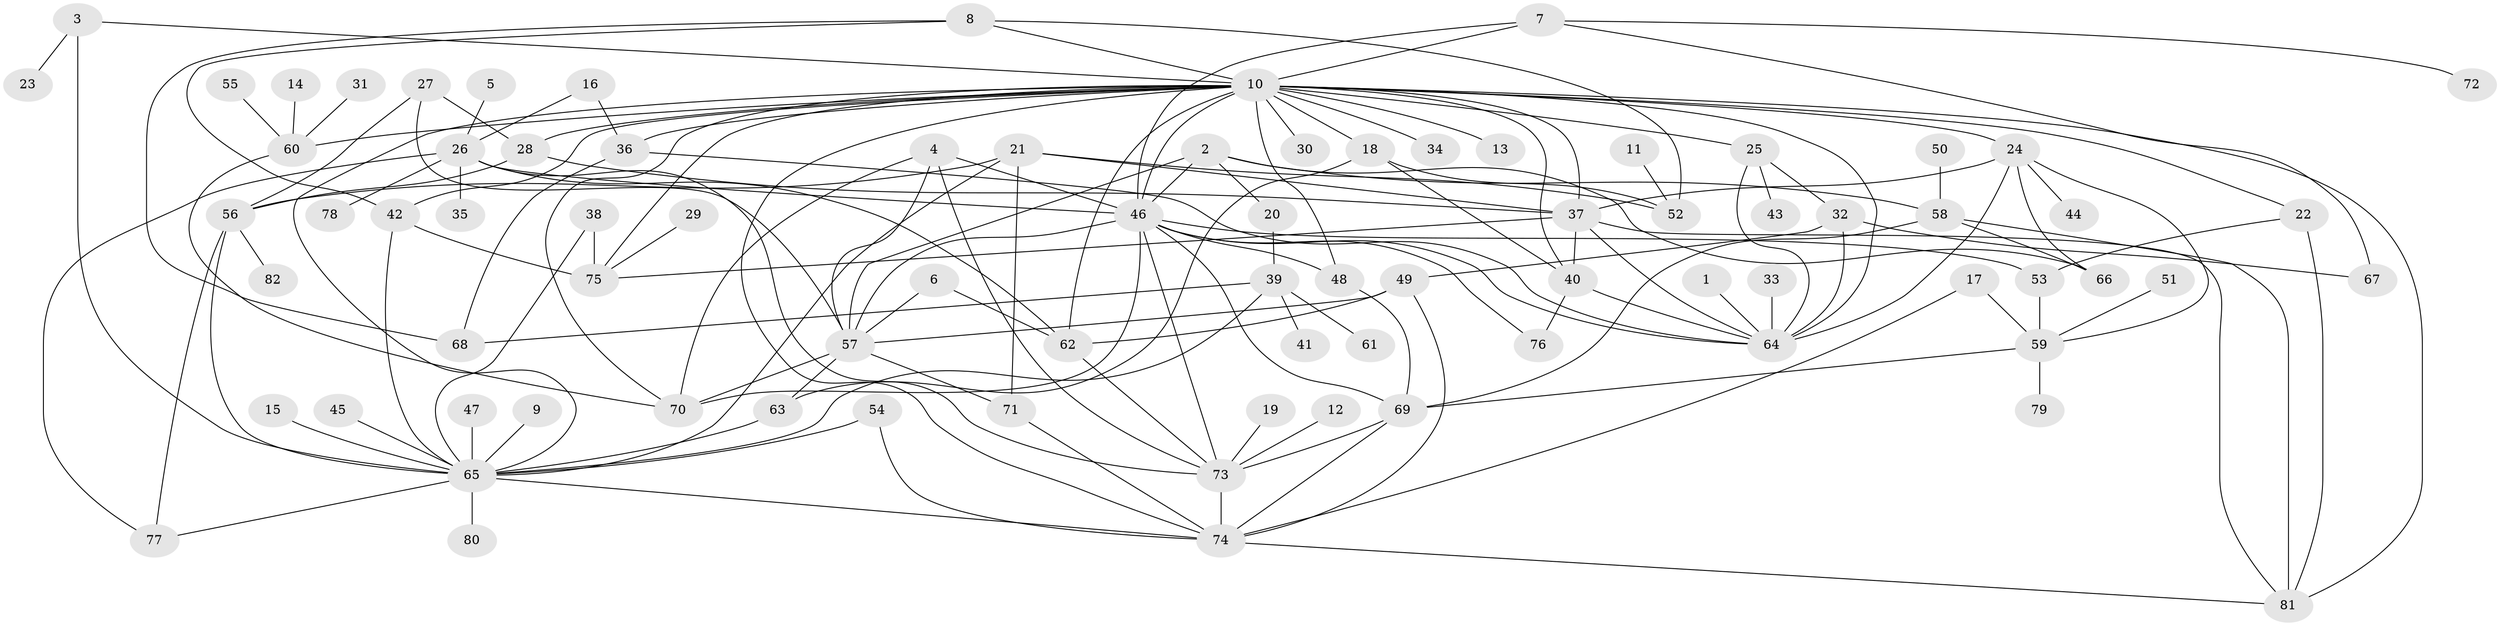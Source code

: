 // original degree distribution, {29: 0.007352941176470588, 12: 0.007352941176470588, 2: 0.16911764705882354, 17: 0.014705882352941176, 9: 0.022058823529411766, 5: 0.09558823529411764, 1: 0.4338235294117647, 3: 0.11029411764705882, 6: 0.04411764705882353, 11: 0.007352941176470588, 7: 0.014705882352941176, 4: 0.07352941176470588}
// Generated by graph-tools (version 1.1) at 2025/36/03/04/25 23:36:54]
// undirected, 82 vertices, 150 edges
graph export_dot {
  node [color=gray90,style=filled];
  1;
  2;
  3;
  4;
  5;
  6;
  7;
  8;
  9;
  10;
  11;
  12;
  13;
  14;
  15;
  16;
  17;
  18;
  19;
  20;
  21;
  22;
  23;
  24;
  25;
  26;
  27;
  28;
  29;
  30;
  31;
  32;
  33;
  34;
  35;
  36;
  37;
  38;
  39;
  40;
  41;
  42;
  43;
  44;
  45;
  46;
  47;
  48;
  49;
  50;
  51;
  52;
  53;
  54;
  55;
  56;
  57;
  58;
  59;
  60;
  61;
  62;
  63;
  64;
  65;
  66;
  67;
  68;
  69;
  70;
  71;
  72;
  73;
  74;
  75;
  76;
  77;
  78;
  79;
  80;
  81;
  82;
  1 -- 64 [weight=1.0];
  2 -- 20 [weight=1.0];
  2 -- 46 [weight=1.0];
  2 -- 57 [weight=1.0];
  2 -- 58 [weight=1.0];
  2 -- 66 [weight=1.0];
  3 -- 10 [weight=1.0];
  3 -- 23 [weight=1.0];
  3 -- 65 [weight=1.0];
  4 -- 46 [weight=1.0];
  4 -- 57 [weight=1.0];
  4 -- 70 [weight=1.0];
  4 -- 73 [weight=1.0];
  5 -- 26 [weight=1.0];
  6 -- 57 [weight=1.0];
  6 -- 62 [weight=1.0];
  7 -- 10 [weight=1.0];
  7 -- 46 [weight=1.0];
  7 -- 67 [weight=1.0];
  7 -- 72 [weight=1.0];
  8 -- 10 [weight=1.0];
  8 -- 42 [weight=1.0];
  8 -- 52 [weight=1.0];
  8 -- 68 [weight=1.0];
  9 -- 65 [weight=1.0];
  10 -- 13 [weight=1.0];
  10 -- 18 [weight=1.0];
  10 -- 22 [weight=1.0];
  10 -- 24 [weight=1.0];
  10 -- 25 [weight=1.0];
  10 -- 28 [weight=1.0];
  10 -- 30 [weight=1.0];
  10 -- 34 [weight=1.0];
  10 -- 36 [weight=2.0];
  10 -- 37 [weight=1.0];
  10 -- 40 [weight=1.0];
  10 -- 42 [weight=1.0];
  10 -- 46 [weight=1.0];
  10 -- 48 [weight=1.0];
  10 -- 60 [weight=1.0];
  10 -- 62 [weight=1.0];
  10 -- 64 [weight=2.0];
  10 -- 65 [weight=1.0];
  10 -- 70 [weight=1.0];
  10 -- 74 [weight=1.0];
  10 -- 75 [weight=1.0];
  10 -- 81 [weight=1.0];
  11 -- 52 [weight=1.0];
  12 -- 73 [weight=1.0];
  14 -- 60 [weight=1.0];
  15 -- 65 [weight=1.0];
  16 -- 26 [weight=1.0];
  16 -- 36 [weight=1.0];
  17 -- 59 [weight=1.0];
  17 -- 74 [weight=1.0];
  18 -- 40 [weight=1.0];
  18 -- 52 [weight=1.0];
  18 -- 63 [weight=1.0];
  19 -- 73 [weight=1.0];
  20 -- 39 [weight=1.0];
  21 -- 37 [weight=1.0];
  21 -- 52 [weight=1.0];
  21 -- 56 [weight=1.0];
  21 -- 65 [weight=1.0];
  21 -- 71 [weight=1.0];
  22 -- 53 [weight=1.0];
  22 -- 81 [weight=1.0];
  24 -- 37 [weight=1.0];
  24 -- 44 [weight=1.0];
  24 -- 59 [weight=1.0];
  24 -- 64 [weight=1.0];
  24 -- 66 [weight=1.0];
  25 -- 32 [weight=1.0];
  25 -- 43 [weight=1.0];
  25 -- 64 [weight=1.0];
  26 -- 35 [weight=1.0];
  26 -- 46 [weight=1.0];
  26 -- 62 [weight=1.0];
  26 -- 73 [weight=1.0];
  26 -- 77 [weight=1.0];
  26 -- 78 [weight=1.0];
  27 -- 28 [weight=1.0];
  27 -- 56 [weight=1.0];
  27 -- 57 [weight=1.0];
  28 -- 37 [weight=1.0];
  28 -- 56 [weight=1.0];
  29 -- 75 [weight=1.0];
  31 -- 60 [weight=1.0];
  32 -- 49 [weight=1.0];
  32 -- 64 [weight=1.0];
  32 -- 67 [weight=1.0];
  33 -- 64 [weight=1.0];
  36 -- 64 [weight=1.0];
  36 -- 68 [weight=1.0];
  37 -- 40 [weight=1.0];
  37 -- 64 [weight=1.0];
  37 -- 75 [weight=1.0];
  37 -- 81 [weight=1.0];
  38 -- 65 [weight=1.0];
  38 -- 75 [weight=1.0];
  39 -- 41 [weight=1.0];
  39 -- 61 [weight=1.0];
  39 -- 65 [weight=1.0];
  39 -- 68 [weight=1.0];
  40 -- 64 [weight=1.0];
  40 -- 76 [weight=1.0];
  42 -- 65 [weight=1.0];
  42 -- 75 [weight=1.0];
  45 -- 65 [weight=1.0];
  46 -- 48 [weight=1.0];
  46 -- 53 [weight=2.0];
  46 -- 57 [weight=1.0];
  46 -- 64 [weight=1.0];
  46 -- 69 [weight=1.0];
  46 -- 70 [weight=2.0];
  46 -- 73 [weight=1.0];
  46 -- 76 [weight=1.0];
  47 -- 65 [weight=1.0];
  48 -- 69 [weight=1.0];
  49 -- 57 [weight=1.0];
  49 -- 62 [weight=1.0];
  49 -- 74 [weight=1.0];
  50 -- 58 [weight=1.0];
  51 -- 59 [weight=1.0];
  53 -- 59 [weight=1.0];
  54 -- 65 [weight=1.0];
  54 -- 74 [weight=1.0];
  55 -- 60 [weight=1.0];
  56 -- 65 [weight=1.0];
  56 -- 77 [weight=1.0];
  56 -- 82 [weight=1.0];
  57 -- 63 [weight=1.0];
  57 -- 70 [weight=1.0];
  57 -- 71 [weight=1.0];
  58 -- 66 [weight=1.0];
  58 -- 69 [weight=1.0];
  58 -- 81 [weight=1.0];
  59 -- 69 [weight=1.0];
  59 -- 79 [weight=1.0];
  60 -- 70 [weight=1.0];
  62 -- 73 [weight=1.0];
  63 -- 65 [weight=1.0];
  65 -- 74 [weight=1.0];
  65 -- 77 [weight=1.0];
  65 -- 80 [weight=1.0];
  69 -- 73 [weight=1.0];
  69 -- 74 [weight=1.0];
  71 -- 74 [weight=1.0];
  73 -- 74 [weight=1.0];
  74 -- 81 [weight=1.0];
}
